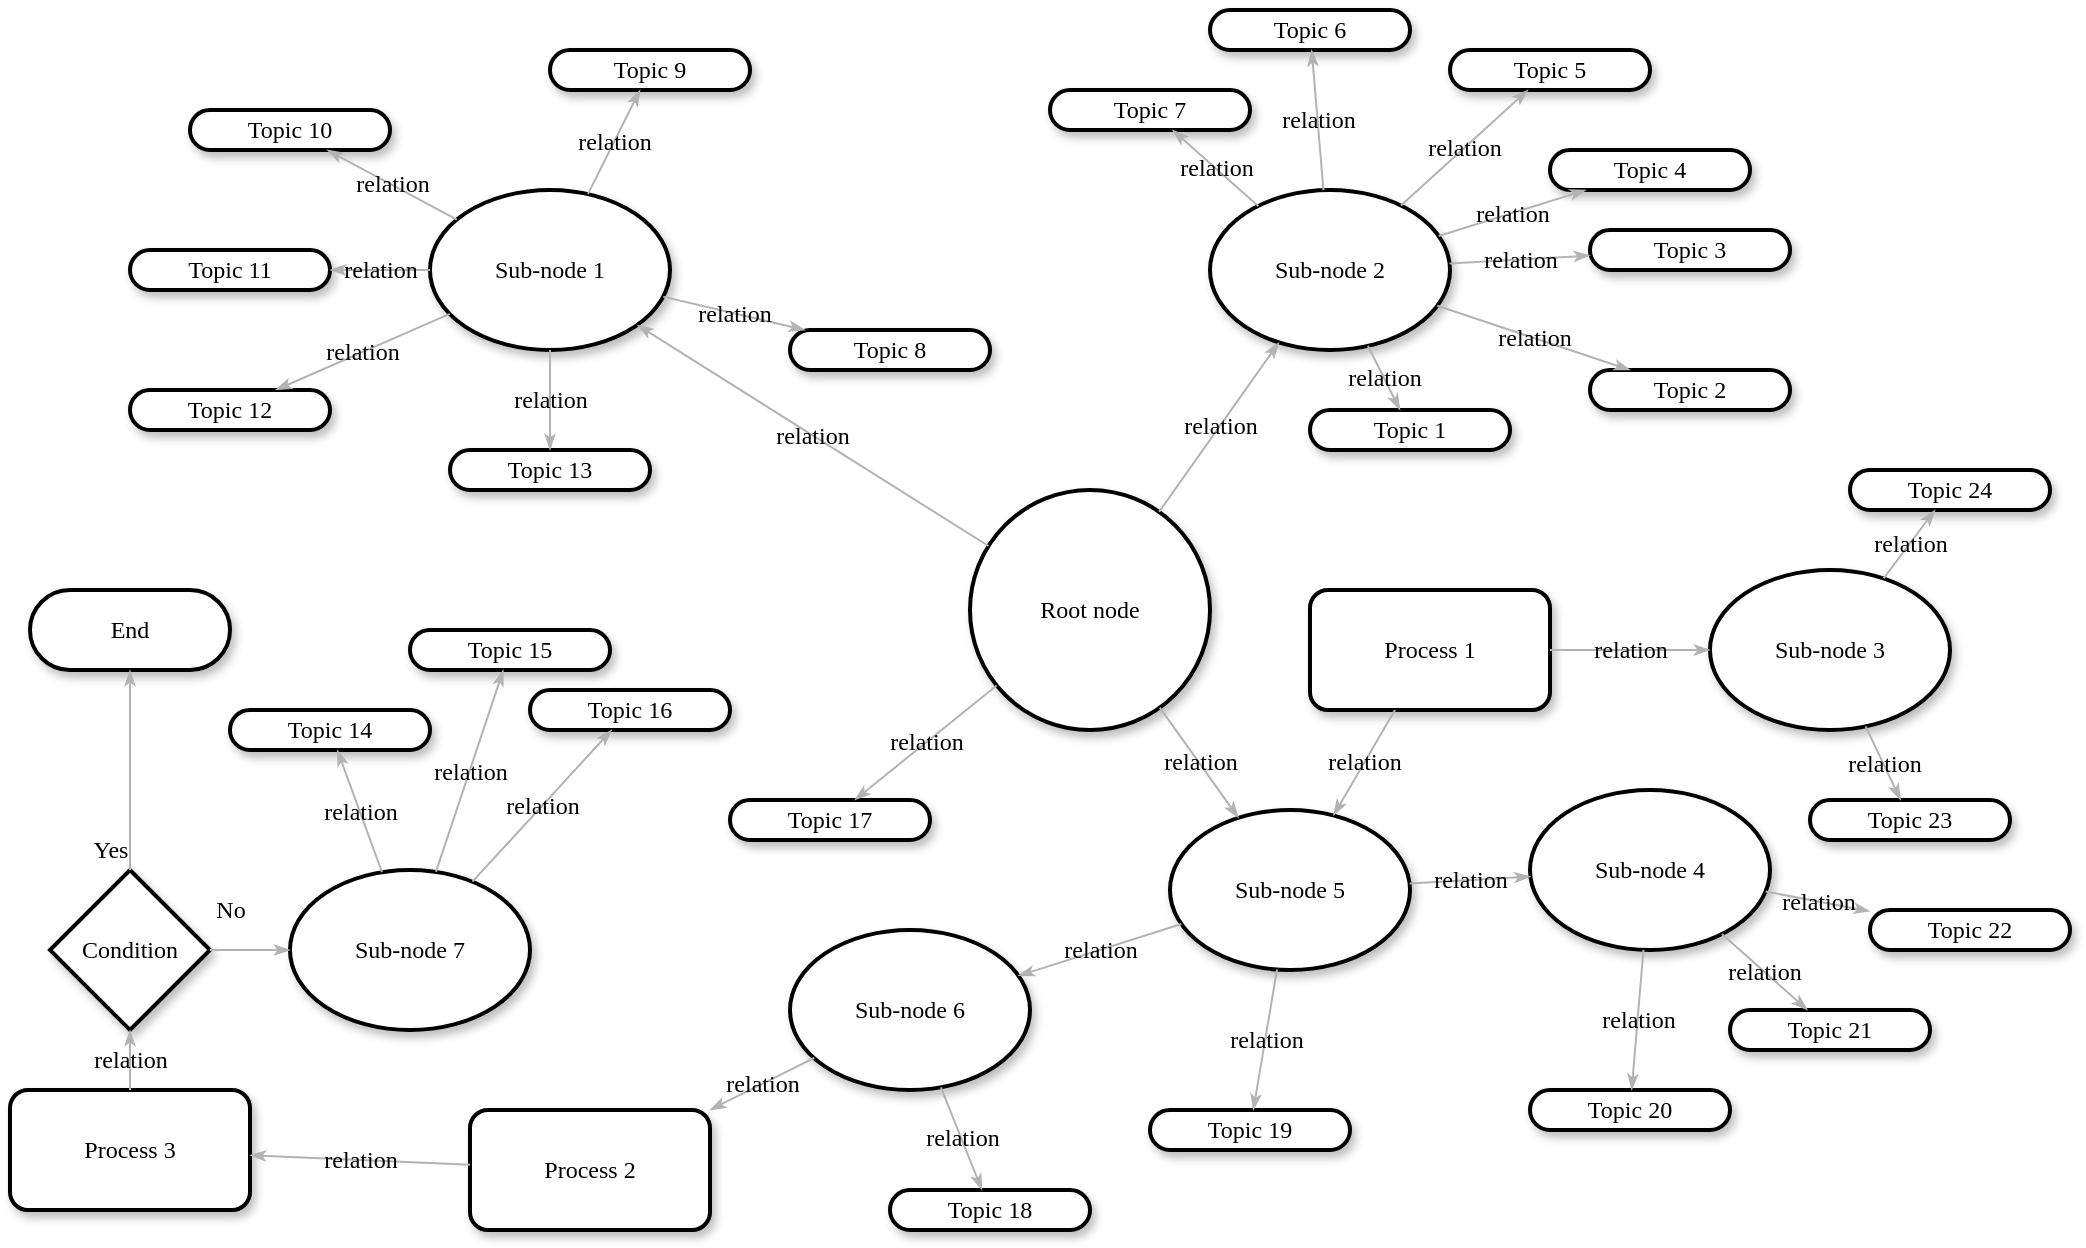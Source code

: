 <mxfile version="12.9.10" type="github"><diagram name="Page-1" id="ad52d381-51e7-2e0d-a935-2d0ddd2fd229"><mxGraphModel dx="1173" dy="583" grid="1" gridSize="10" guides="1" tooltips="1" connect="1" arrows="1" fold="1" page="1" pageScale="1" pageWidth="1100" pageHeight="850" background="#ffffff" math="0" shadow="0"><root><mxCell id="0"/><mxCell id="1" parent="0"/><mxCell id="2c924340bb9dbf6c-1" value="&lt;span&gt;Topic 10&lt;/span&gt;" style="whiteSpace=wrap;html=1;rounded=1;shadow=1;comic=0;labelBackgroundColor=none;strokeWidth=2;fontFamily=Verdana;fontSize=12;align=center;arcSize=50;" parent="1" vertex="1"><mxGeometry x="140" y="70" width="100" height="20" as="geometry"/></mxCell><mxCell id="2c924340bb9dbf6c-2" value="Sub-node 1" style="ellipse;whiteSpace=wrap;html=1;rounded=1;shadow=1;comic=0;labelBackgroundColor=none;strokeWidth=2;fontFamily=Verdana;fontSize=12;align=center;" parent="1" vertex="1"><mxGeometry x="260" y="110" width="120" height="80" as="geometry"/></mxCell><mxCell id="2c924340bb9dbf6c-3" value="&lt;span&gt;Sub-node 2&lt;/span&gt;" style="ellipse;whiteSpace=wrap;html=1;rounded=1;shadow=1;comic=0;labelBackgroundColor=none;strokeWidth=2;fontFamily=Verdana;fontSize=12;align=center;" parent="1" vertex="1"><mxGeometry x="650" y="110" width="120" height="80" as="geometry"/></mxCell><mxCell id="2c924340bb9dbf6c-4" value="Root node" style="ellipse;whiteSpace=wrap;html=1;rounded=1;shadow=1;comic=0;labelBackgroundColor=none;strokeWidth=2;fontFamily=Verdana;fontSize=12;align=center;" parent="1" vertex="1"><mxGeometry x="530" y="260" width="120" height="120" as="geometry"/></mxCell><mxCell id="2c924340bb9dbf6c-5" value="&lt;span&gt;Sub-node 5&lt;/span&gt;" style="ellipse;whiteSpace=wrap;html=1;rounded=1;shadow=1;comic=0;labelBackgroundColor=none;strokeWidth=2;fontFamily=Verdana;fontSize=12;align=center;" parent="1" vertex="1"><mxGeometry x="630" y="420" width="120" height="80" as="geometry"/></mxCell><mxCell id="2c924340bb9dbf6c-6" value="&lt;span&gt;Sub-node 4&lt;/span&gt;" style="ellipse;whiteSpace=wrap;html=1;rounded=1;shadow=1;comic=0;labelBackgroundColor=none;strokeWidth=2;fontFamily=Verdana;fontSize=12;align=center;" parent="1" vertex="1"><mxGeometry x="810" y="410" width="120" height="80" as="geometry"/></mxCell><mxCell id="2c924340bb9dbf6c-7" value="&lt;span&gt;Sub-node 6&lt;/span&gt;" style="ellipse;whiteSpace=wrap;html=1;rounded=1;shadow=1;comic=0;labelBackgroundColor=none;strokeWidth=2;fontFamily=Verdana;fontSize=12;align=center;" parent="1" vertex="1"><mxGeometry x="440" y="480" width="120" height="80" as="geometry"/></mxCell><mxCell id="2c924340bb9dbf6c-8" value="&lt;span&gt;Topic 11&lt;/span&gt;" style="whiteSpace=wrap;html=1;rounded=1;shadow=1;comic=0;labelBackgroundColor=none;strokeWidth=2;fontFamily=Verdana;fontSize=12;align=center;arcSize=50;" parent="1" vertex="1"><mxGeometry x="110" y="140" width="100" height="20" as="geometry"/></mxCell><mxCell id="2c924340bb9dbf6c-9" value="&lt;span&gt;Topic 12&lt;/span&gt;" style="whiteSpace=wrap;html=1;rounded=1;shadow=1;comic=0;labelBackgroundColor=none;strokeWidth=2;fontFamily=Verdana;fontSize=12;align=center;arcSize=50;" parent="1" vertex="1"><mxGeometry x="110" y="210" width="100" height="20" as="geometry"/></mxCell><mxCell id="2c924340bb9dbf6c-10" value="&lt;span&gt;Topic 9&lt;/span&gt;" style="whiteSpace=wrap;html=1;rounded=1;shadow=1;comic=0;labelBackgroundColor=none;strokeWidth=2;fontFamily=Verdana;fontSize=12;align=center;arcSize=50;" parent="1" vertex="1"><mxGeometry x="320" y="40" width="100" height="20" as="geometry"/></mxCell><mxCell id="2c924340bb9dbf6c-11" value="&lt;span&gt;Topic 7&lt;/span&gt;" style="whiteSpace=wrap;html=1;rounded=1;shadow=1;comic=0;labelBackgroundColor=none;strokeWidth=2;fontFamily=Verdana;fontSize=12;align=center;arcSize=50;" parent="1" vertex="1"><mxGeometry x="570" y="60" width="100" height="20" as="geometry"/></mxCell><mxCell id="2c924340bb9dbf6c-12" value="&lt;span&gt;Topic 21&lt;/span&gt;" style="whiteSpace=wrap;html=1;rounded=1;shadow=1;comic=0;labelBackgroundColor=none;strokeWidth=2;fontFamily=Verdana;fontSize=12;align=center;arcSize=50;" parent="1" vertex="1"><mxGeometry x="910" y="520" width="100" height="20" as="geometry"/></mxCell><mxCell id="2c924340bb9dbf6c-13" value="&lt;span&gt;Topic 22&lt;/span&gt;" style="whiteSpace=wrap;html=1;rounded=1;shadow=1;comic=0;labelBackgroundColor=none;strokeWidth=2;fontFamily=Verdana;fontSize=12;align=center;arcSize=50;" parent="1" vertex="1"><mxGeometry x="980" y="470" width="100" height="20" as="geometry"/></mxCell><mxCell id="2c924340bb9dbf6c-14" value="&lt;span&gt;Topic 6&lt;/span&gt;" style="whiteSpace=wrap;html=1;rounded=1;shadow=1;comic=0;labelBackgroundColor=none;strokeWidth=2;fontFamily=Verdana;fontSize=12;align=center;arcSize=50;" parent="1" vertex="1"><mxGeometry x="650" y="20" width="100" height="20" as="geometry"/></mxCell><mxCell id="2c924340bb9dbf6c-15" value="&lt;span&gt;Topic 5&lt;/span&gt;" style="whiteSpace=wrap;html=1;rounded=1;shadow=1;comic=0;labelBackgroundColor=none;strokeWidth=2;fontFamily=Verdana;fontSize=12;align=center;arcSize=50;" parent="1" vertex="1"><mxGeometry x="770" y="40" width="100" height="20" as="geometry"/></mxCell><mxCell id="2c924340bb9dbf6c-16" value="&lt;span&gt;Topic 4&lt;/span&gt;" style="whiteSpace=wrap;html=1;rounded=1;shadow=1;comic=0;labelBackgroundColor=none;strokeWidth=2;fontFamily=Verdana;fontSize=12;align=center;arcSize=50;" parent="1" vertex="1"><mxGeometry x="820" y="90" width="100" height="20" as="geometry"/></mxCell><mxCell id="2c924340bb9dbf6c-17" value="&lt;span&gt;Topic 3&lt;/span&gt;" style="whiteSpace=wrap;html=1;rounded=1;shadow=1;comic=0;labelBackgroundColor=none;strokeWidth=2;fontFamily=Verdana;fontSize=12;align=center;arcSize=50;" parent="1" vertex="1"><mxGeometry x="840" y="130" width="100" height="20" as="geometry"/></mxCell><mxCell id="2c924340bb9dbf6c-18" value="&lt;span&gt;Topic 2&lt;/span&gt;" style="whiteSpace=wrap;html=1;rounded=1;shadow=1;comic=0;labelBackgroundColor=none;strokeWidth=2;fontFamily=Verdana;fontSize=12;align=center;arcSize=50;" parent="1" vertex="1"><mxGeometry x="840" y="200" width="100" height="20" as="geometry"/></mxCell><mxCell id="2c924340bb9dbf6c-19" value="Topic 1" style="whiteSpace=wrap;html=1;rounded=1;shadow=1;comic=0;labelBackgroundColor=none;strokeWidth=2;fontFamily=Verdana;fontSize=12;align=center;arcSize=50;" parent="1" vertex="1"><mxGeometry x="700" y="220" width="100" height="20" as="geometry"/></mxCell><mxCell id="2c924340bb9dbf6c-22" value="&lt;span&gt;Topic 20&lt;/span&gt;" style="whiteSpace=wrap;html=1;rounded=1;shadow=1;comic=0;labelBackgroundColor=none;strokeWidth=2;fontFamily=Verdana;fontSize=12;align=center;arcSize=50;" parent="1" vertex="1"><mxGeometry x="810" y="560" width="100" height="20" as="geometry"/></mxCell><mxCell id="2c924340bb9dbf6c-23" value="End" style="whiteSpace=wrap;html=1;rounded=1;shadow=1;comic=0;labelBackgroundColor=none;strokeWidth=2;fontFamily=Verdana;fontSize=12;align=center;arcSize=50;" parent="1" vertex="1"><mxGeometry x="60" y="310" width="100" height="40" as="geometry"/></mxCell><mxCell id="2c924340bb9dbf6c-24" value="Condition" style="rhombus;whiteSpace=wrap;html=1;rounded=0;shadow=1;comic=0;labelBackgroundColor=none;strokeWidth=2;fontFamily=Verdana;fontSize=12;align=center;" parent="1" vertex="1"><mxGeometry x="70" y="450" width="80" height="80" as="geometry"/></mxCell><mxCell id="2c924340bb9dbf6c-25" value="&lt;span&gt;Process 3&lt;/span&gt;" style="rounded=1;whiteSpace=wrap;html=1;shadow=1;comic=0;labelBackgroundColor=none;strokeWidth=2;fontFamily=Verdana;fontSize=12;align=center;" parent="1" vertex="1"><mxGeometry x="50" y="560" width="120" height="60" as="geometry"/></mxCell><mxCell id="2c924340bb9dbf6c-26" value="Process 2" style="rounded=1;whiteSpace=wrap;html=1;shadow=1;comic=0;labelBackgroundColor=none;strokeWidth=2;fontFamily=Verdana;fontSize=12;align=center;" parent="1" vertex="1"><mxGeometry x="280" y="570" width="120" height="60" as="geometry"/></mxCell><mxCell id="2c924340bb9dbf6c-27" value="relation" style="edgeStyle=none;rounded=1;html=1;labelBackgroundColor=none;startArrow=none;startFill=0;startSize=5;endArrow=classicThin;endFill=1;endSize=5;jettySize=auto;orthogonalLoop=1;strokeColor=#B3B3B3;strokeWidth=1;fontFamily=Verdana;fontSize=12" parent="1" source="2c924340bb9dbf6c-2" target="2c924340bb9dbf6c-10" edge="1"><mxGeometry relative="1" as="geometry"/></mxCell><mxCell id="2c924340bb9dbf6c-28" value="relation" style="edgeStyle=none;rounded=1;html=1;labelBackgroundColor=none;startArrow=none;startFill=0;startSize=5;endArrow=classicThin;endFill=1;endSize=5;jettySize=auto;orthogonalLoop=1;strokeColor=#B3B3B3;strokeWidth=1;fontFamily=Verdana;fontSize=12" parent="1" source="2c924340bb9dbf6c-2" target="2c924340bb9dbf6c-1" edge="1"><mxGeometry relative="1" as="geometry"/></mxCell><mxCell id="2c924340bb9dbf6c-29" value="relation" style="edgeStyle=none;rounded=1;html=1;labelBackgroundColor=none;startArrow=none;startFill=0;startSize=5;endArrow=classicThin;endFill=1;endSize=5;jettySize=auto;orthogonalLoop=1;strokeColor=#B3B3B3;strokeWidth=1;fontFamily=Verdana;fontSize=12" parent="1" source="2c924340bb9dbf6c-2" target="2c924340bb9dbf6c-8" edge="1"><mxGeometry relative="1" as="geometry"/></mxCell><mxCell id="2c924340bb9dbf6c-30" value="relation" style="edgeStyle=none;rounded=1;html=1;labelBackgroundColor=none;startArrow=none;startFill=0;startSize=5;endArrow=classicThin;endFill=1;endSize=5;jettySize=auto;orthogonalLoop=1;strokeColor=#B3B3B3;strokeWidth=1;fontFamily=Verdana;fontSize=12" parent="1" source="2c924340bb9dbf6c-2" target="2c924340bb9dbf6c-9" edge="1"><mxGeometry relative="1" as="geometry"/></mxCell><mxCell id="2c924340bb9dbf6c-31" value="relation" style="edgeStyle=none;rounded=1;html=1;labelBackgroundColor=none;startArrow=none;startFill=0;startSize=5;endArrow=classicThin;endFill=1;endSize=5;jettySize=auto;orthogonalLoop=1;strokeColor=#B3B3B3;strokeWidth=1;fontFamily=Verdana;fontSize=12" parent="1" source="2c924340bb9dbf6c-4" target="2c924340bb9dbf6c-2" edge="1"><mxGeometry relative="1" as="geometry"/></mxCell><mxCell id="2c924340bb9dbf6c-32" value="relation" style="edgeStyle=none;rounded=1;html=1;labelBackgroundColor=none;startArrow=none;startFill=0;startSize=5;endArrow=classicThin;endFill=1;endSize=5;jettySize=auto;orthogonalLoop=1;strokeColor=#B3B3B3;strokeWidth=1;fontFamily=Verdana;fontSize=12" parent="1" source="2c924340bb9dbf6c-4" target="2c924340bb9dbf6c-3" edge="1"><mxGeometry relative="1" as="geometry"/></mxCell><mxCell id="2c924340bb9dbf6c-33" value="relation" style="edgeStyle=none;rounded=1;html=1;labelBackgroundColor=none;startArrow=none;startFill=0;startSize=5;endArrow=classicThin;endFill=1;endSize=5;jettySize=auto;orthogonalLoop=1;strokeColor=#B3B3B3;strokeWidth=1;fontFamily=Verdana;fontSize=12" parent="1" source="2c924340bb9dbf6c-4" target="2c924340bb9dbf6c-5" edge="1"><mxGeometry relative="1" as="geometry"/></mxCell><mxCell id="2c924340bb9dbf6c-35" value="relation" style="edgeStyle=none;rounded=1;html=1;labelBackgroundColor=none;startArrow=none;startFill=0;startSize=5;endArrow=classicThin;endFill=1;endSize=5;jettySize=auto;orthogonalLoop=1;strokeColor=#B3B3B3;strokeWidth=1;fontFamily=Verdana;fontSize=12" parent="1" source="2c924340bb9dbf6c-5" target="2c924340bb9dbf6c-7" edge="1"><mxGeometry relative="1" as="geometry"/></mxCell><mxCell id="2c924340bb9dbf6c-36" value="relation" style="edgeStyle=none;rounded=1;html=1;labelBackgroundColor=none;startArrow=none;startFill=0;startSize=5;endArrow=classicThin;endFill=1;endSize=5;jettySize=auto;orthogonalLoop=1;strokeColor=#B3B3B3;strokeWidth=1;fontFamily=Verdana;fontSize=12" parent="1" source="2c924340bb9dbf6c-5" target="2c924340bb9dbf6c-6" edge="1"><mxGeometry relative="1" as="geometry"/></mxCell><mxCell id="2c924340bb9dbf6c-37" value="relation" style="edgeStyle=none;rounded=1;html=1;labelBackgroundColor=none;startArrow=none;startFill=0;startSize=5;endArrow=classicThin;endFill=1;endSize=5;jettySize=auto;orthogonalLoop=1;strokeColor=#B3B3B3;strokeWidth=1;fontFamily=Verdana;fontSize=12" parent="1" source="2c924340bb9dbf6c-6" target="2c924340bb9dbf6c-13" edge="1"><mxGeometry relative="1" as="geometry"/></mxCell><mxCell id="2c924340bb9dbf6c-38" value="relation" style="edgeStyle=none;rounded=1;html=1;labelBackgroundColor=none;startArrow=none;startFill=0;startSize=5;endArrow=classicThin;endFill=1;endSize=5;jettySize=auto;orthogonalLoop=1;strokeColor=#B3B3B3;strokeWidth=1;fontFamily=Verdana;fontSize=12" parent="1" source="2c924340bb9dbf6c-6" target="2c924340bb9dbf6c-12" edge="1"><mxGeometry relative="1" as="geometry"/></mxCell><mxCell id="2c924340bb9dbf6c-39" value="relation" style="edgeStyle=none;rounded=1;html=1;labelBackgroundColor=none;startArrow=none;startFill=0;startSize=5;endArrow=classicThin;endFill=1;endSize=5;jettySize=auto;orthogonalLoop=1;strokeColor=#B3B3B3;strokeWidth=1;fontFamily=Verdana;fontSize=12" parent="1" source="2c924340bb9dbf6c-6" target="2c924340bb9dbf6c-22" edge="1"><mxGeometry relative="1" as="geometry"/></mxCell><mxCell id="2c924340bb9dbf6c-40" value="relation" style="edgeStyle=none;rounded=1;html=1;labelBackgroundColor=none;startArrow=none;startFill=0;startSize=5;endArrow=classicThin;endFill=1;endSize=5;jettySize=auto;orthogonalLoop=1;strokeColor=#B3B3B3;strokeWidth=1;fontFamily=Verdana;fontSize=12" parent="1" source="2c924340bb9dbf6c-3" target="2c924340bb9dbf6c-19" edge="1"><mxGeometry relative="1" as="geometry"/></mxCell><mxCell id="2c924340bb9dbf6c-41" value="relation" style="edgeStyle=none;rounded=1;html=1;labelBackgroundColor=none;startArrow=none;startFill=0;startSize=5;endArrow=classicThin;endFill=1;endSize=5;jettySize=auto;orthogonalLoop=1;strokeColor=#B3B3B3;strokeWidth=1;fontFamily=Verdana;fontSize=12" parent="1" source="2c924340bb9dbf6c-3" target="2c924340bb9dbf6c-18" edge="1"><mxGeometry relative="1" as="geometry"/></mxCell><mxCell id="2c924340bb9dbf6c-42" value="relation" style="edgeStyle=none;rounded=1;html=1;labelBackgroundColor=none;startArrow=none;startFill=0;startSize=5;endArrow=classicThin;endFill=1;endSize=5;jettySize=auto;orthogonalLoop=1;strokeColor=#B3B3B3;strokeWidth=1;fontFamily=Verdana;fontSize=12" parent="1" source="2c924340bb9dbf6c-3" target="2c924340bb9dbf6c-17" edge="1"><mxGeometry relative="1" as="geometry"/></mxCell><mxCell id="2c924340bb9dbf6c-43" value="relation" style="edgeStyle=none;rounded=1;html=1;labelBackgroundColor=none;startArrow=none;startFill=0;startSize=5;endArrow=classicThin;endFill=1;endSize=5;jettySize=auto;orthogonalLoop=1;strokeColor=#B3B3B3;strokeWidth=1;fontFamily=Verdana;fontSize=12" parent="1" source="2c924340bb9dbf6c-3" target="2c924340bb9dbf6c-16" edge="1"><mxGeometry relative="1" as="geometry"/></mxCell><mxCell id="2c924340bb9dbf6c-44" value="relation" style="edgeStyle=none;rounded=1;html=1;labelBackgroundColor=none;startArrow=none;startFill=0;startSize=5;endArrow=classicThin;endFill=1;endSize=5;jettySize=auto;orthogonalLoop=1;strokeColor=#B3B3B3;strokeWidth=1;fontFamily=Verdana;fontSize=12" parent="1" source="2c924340bb9dbf6c-3" target="2c924340bb9dbf6c-15" edge="1"><mxGeometry relative="1" as="geometry"/></mxCell><mxCell id="2c924340bb9dbf6c-45" value="relation" style="edgeStyle=none;rounded=1;html=1;labelBackgroundColor=none;startArrow=none;startFill=0;startSize=5;endArrow=classicThin;endFill=1;endSize=5;jettySize=auto;orthogonalLoop=1;strokeColor=#B3B3B3;strokeWidth=1;fontFamily=Verdana;fontSize=12" parent="1" source="2c924340bb9dbf6c-3" target="2c924340bb9dbf6c-14" edge="1"><mxGeometry relative="1" as="geometry"/></mxCell><mxCell id="2c924340bb9dbf6c-46" value="relation" style="edgeStyle=none;rounded=1;html=1;labelBackgroundColor=none;startArrow=none;startFill=0;startSize=5;endArrow=classicThin;endFill=1;endSize=5;jettySize=auto;orthogonalLoop=1;strokeColor=#B3B3B3;strokeWidth=1;fontFamily=Verdana;fontSize=12" parent="1" source="2c924340bb9dbf6c-3" target="2c924340bb9dbf6c-11" edge="1"><mxGeometry relative="1" as="geometry"/></mxCell><mxCell id="2c924340bb9dbf6c-47" value="relation" style="edgeStyle=none;rounded=1;html=1;labelBackgroundColor=none;startArrow=none;startFill=0;startSize=5;endArrow=classicThin;endFill=1;endSize=5;jettySize=auto;orthogonalLoop=1;strokeColor=#B3B3B3;strokeWidth=1;fontFamily=Verdana;fontSize=12" parent="1" source="2c924340bb9dbf6c-7" target="2c924340bb9dbf6c-26" edge="1"><mxGeometry relative="1" as="geometry"/></mxCell><mxCell id="2c924340bb9dbf6c-48" value="relation" style="edgeStyle=none;rounded=1;html=1;labelBackgroundColor=none;startArrow=none;startFill=0;startSize=5;endArrow=classicThin;endFill=1;endSize=5;jettySize=auto;orthogonalLoop=1;strokeColor=#B3B3B3;strokeWidth=1;fontFamily=Verdana;fontSize=12" parent="1" source="2c924340bb9dbf6c-26" target="2c924340bb9dbf6c-25" edge="1"><mxGeometry relative="1" as="geometry"/></mxCell><mxCell id="2c924340bb9dbf6c-49" value="relation" style="edgeStyle=none;rounded=1;html=1;labelBackgroundColor=none;startArrow=none;startFill=0;startSize=5;endArrow=classicThin;endFill=1;endSize=5;jettySize=auto;orthogonalLoop=1;strokeColor=#B3B3B3;strokeWidth=1;fontFamily=Verdana;fontSize=12" parent="1" source="2c924340bb9dbf6c-25" target="2c924340bb9dbf6c-24" edge="1"><mxGeometry relative="1" as="geometry"/></mxCell><mxCell id="2c924340bb9dbf6c-50" value="Yes" style="edgeStyle=none;rounded=1;html=1;labelBackgroundColor=none;startArrow=none;startFill=0;startSize=5;endArrow=classicThin;endFill=1;endSize=5;jettySize=auto;orthogonalLoop=1;strokeColor=#B3B3B3;strokeWidth=1;fontFamily=Verdana;fontSize=12" parent="1" source="2c924340bb9dbf6c-24" target="2c924340bb9dbf6c-23" edge="1"><mxGeometry x="-0.793" y="10" relative="1" as="geometry"><mxPoint as="offset"/></mxGeometry></mxCell><mxCell id="2c924340bb9dbf6c-51" value="Process 1" style="rounded=1;whiteSpace=wrap;html=1;shadow=1;comic=0;labelBackgroundColor=none;strokeWidth=2;fontFamily=Verdana;fontSize=12;align=center;" parent="1" vertex="1"><mxGeometry x="700" y="310" width="120" height="60" as="geometry"/></mxCell><mxCell id="2c924340bb9dbf6c-52" value="&lt;span&gt;Sub-node 3&lt;/span&gt;" style="ellipse;whiteSpace=wrap;html=1;rounded=1;shadow=1;comic=0;labelBackgroundColor=none;strokeWidth=2;fontFamily=Verdana;fontSize=12;align=center;" parent="1" vertex="1"><mxGeometry x="900" y="300" width="120" height="80" as="geometry"/></mxCell><mxCell id="2c924340bb9dbf6c-53" value="&lt;span&gt;Topic 24&lt;/span&gt;" style="whiteSpace=wrap;html=1;rounded=1;shadow=1;comic=0;labelBackgroundColor=none;strokeWidth=2;fontFamily=Verdana;fontSize=12;align=center;arcSize=50;" parent="1" vertex="1"><mxGeometry x="970" y="250" width="100" height="20" as="geometry"/></mxCell><mxCell id="2c924340bb9dbf6c-54" value="&lt;span&gt;Topic 23&lt;/span&gt;" style="whiteSpace=wrap;html=1;rounded=1;shadow=1;comic=0;labelBackgroundColor=none;strokeWidth=2;fontFamily=Verdana;fontSize=12;align=center;arcSize=50;" parent="1" vertex="1"><mxGeometry x="950" y="415" width="100" height="20" as="geometry"/></mxCell><mxCell id="2c924340bb9dbf6c-55" value="&lt;span&gt;Topic 8&lt;/span&gt;" style="whiteSpace=wrap;html=1;rounded=1;shadow=1;comic=0;labelBackgroundColor=none;strokeWidth=2;fontFamily=Verdana;fontSize=12;align=center;arcSize=50;" parent="1" vertex="1"><mxGeometry x="440" y="180" width="100" height="20" as="geometry"/></mxCell><mxCell id="2c924340bb9dbf6c-56" value="&lt;span&gt;Topic 13&lt;/span&gt;" style="whiteSpace=wrap;html=1;rounded=1;shadow=1;comic=0;labelBackgroundColor=none;strokeWidth=2;fontFamily=Verdana;fontSize=12;align=center;arcSize=50;" parent="1" vertex="1"><mxGeometry x="270" y="240" width="100" height="20" as="geometry"/></mxCell><mxCell id="2c924340bb9dbf6c-58" value="&lt;span&gt;Topic 19&lt;/span&gt;" style="whiteSpace=wrap;html=1;rounded=1;shadow=1;comic=0;labelBackgroundColor=none;strokeWidth=2;fontFamily=Verdana;fontSize=12;align=center;arcSize=50;" parent="1" vertex="1"><mxGeometry x="620" y="570" width="100" height="20" as="geometry"/></mxCell><mxCell id="2c924340bb9dbf6c-59" value="&lt;span&gt;Topic 18&lt;/span&gt;" style="whiteSpace=wrap;html=1;rounded=1;shadow=1;comic=0;labelBackgroundColor=none;strokeWidth=2;fontFamily=Verdana;fontSize=12;align=center;arcSize=50;" parent="1" vertex="1"><mxGeometry x="490" y="610" width="100" height="20" as="geometry"/></mxCell><mxCell id="2c924340bb9dbf6c-60" value="&lt;span&gt;Topic 17&lt;/span&gt;" style="whiteSpace=wrap;html=1;rounded=1;shadow=1;comic=0;labelBackgroundColor=none;strokeWidth=2;fontFamily=Verdana;fontSize=12;align=center;arcSize=50;" parent="1" vertex="1"><mxGeometry x="410" y="415" width="100" height="20" as="geometry"/></mxCell><mxCell id="2c924340bb9dbf6c-61" value="relation" style="edgeStyle=none;rounded=1;html=1;labelBackgroundColor=none;startArrow=none;startFill=0;startSize=5;endArrow=classicThin;endFill=1;endSize=5;jettySize=auto;orthogonalLoop=1;strokeColor=#B3B3B3;strokeWidth=1;fontFamily=Verdana;fontSize=12" parent="1" source="2c924340bb9dbf6c-2" target="2c924340bb9dbf6c-55" edge="1"><mxGeometry relative="1" as="geometry"/></mxCell><mxCell id="2c924340bb9dbf6c-62" value="relation" style="edgeStyle=none;rounded=1;html=1;labelBackgroundColor=none;startArrow=none;startFill=0;startSize=5;endArrow=classicThin;endFill=1;endSize=5;jettySize=auto;orthogonalLoop=1;strokeColor=#B3B3B3;strokeWidth=1;fontFamily=Verdana;fontSize=12" parent="1" source="2c924340bb9dbf6c-2" target="2c924340bb9dbf6c-56" edge="1"><mxGeometry relative="1" as="geometry"/></mxCell><mxCell id="2c924340bb9dbf6c-63" value="relation" style="edgeStyle=none;rounded=1;html=1;labelBackgroundColor=none;startArrow=none;startFill=0;startSize=5;endArrow=classicThin;endFill=1;endSize=5;jettySize=auto;orthogonalLoop=1;strokeColor=#B3B3B3;strokeWidth=1;fontFamily=Verdana;fontSize=12" parent="1" source="2c924340bb9dbf6c-52" target="2c924340bb9dbf6c-53" edge="1"><mxGeometry relative="1" as="geometry"/></mxCell><mxCell id="2c924340bb9dbf6c-64" value="relation" style="edgeStyle=none;rounded=1;html=1;labelBackgroundColor=none;startArrow=none;startFill=0;startSize=5;endArrow=classicThin;endFill=1;endSize=5;jettySize=auto;orthogonalLoop=1;strokeColor=#B3B3B3;strokeWidth=1;fontFamily=Verdana;fontSize=12" parent="1" source="2c924340bb9dbf6c-52" target="2c924340bb9dbf6c-54" edge="1"><mxGeometry relative="1" as="geometry"/></mxCell><mxCell id="2c924340bb9dbf6c-65" value="relation" style="edgeStyle=none;rounded=1;html=1;labelBackgroundColor=none;startArrow=none;startFill=0;startSize=5;endArrow=classicThin;endFill=1;endSize=5;jettySize=auto;orthogonalLoop=1;strokeColor=#B3B3B3;strokeWidth=1;fontFamily=Verdana;fontSize=12" parent="1" source="2c924340bb9dbf6c-51" target="2c924340bb9dbf6c-52" edge="1"><mxGeometry relative="1" as="geometry"/></mxCell><mxCell id="2c924340bb9dbf6c-66" value="relation" style="edgeStyle=none;rounded=1;html=1;labelBackgroundColor=none;startArrow=none;startFill=0;startSize=5;endArrow=classicThin;endFill=1;endSize=5;jettySize=auto;orthogonalLoop=1;strokeColor=#B3B3B3;strokeWidth=1;fontFamily=Verdana;fontSize=12" parent="1" source="2c924340bb9dbf6c-51" target="2c924340bb9dbf6c-5" edge="1"><mxGeometry relative="1" as="geometry"/></mxCell><mxCell id="2c924340bb9dbf6c-67" value="&lt;span&gt;Sub-node 7&lt;/span&gt;" style="ellipse;whiteSpace=wrap;html=1;rounded=1;shadow=1;comic=0;labelBackgroundColor=none;strokeWidth=2;fontFamily=Verdana;fontSize=12;align=center;" parent="1" vertex="1"><mxGeometry x="190" y="450" width="120" height="80" as="geometry"/></mxCell><mxCell id="2c924340bb9dbf6c-68" value="&lt;span&gt;Topic 16&lt;/span&gt;" style="whiteSpace=wrap;html=1;rounded=1;shadow=1;comic=0;labelBackgroundColor=none;strokeWidth=2;fontFamily=Verdana;fontSize=12;align=center;arcSize=50;" parent="1" vertex="1"><mxGeometry x="310" y="360" width="100" height="20" as="geometry"/></mxCell><mxCell id="2c924340bb9dbf6c-69" value="&lt;span&gt;Topic 15&lt;/span&gt;" style="whiteSpace=wrap;html=1;rounded=1;shadow=1;comic=0;labelBackgroundColor=none;strokeWidth=2;fontFamily=Verdana;fontSize=12;align=center;arcSize=50;" parent="1" vertex="1"><mxGeometry x="250" y="330" width="100" height="20" as="geometry"/></mxCell><mxCell id="2c924340bb9dbf6c-70" value="&lt;span&gt;Topic 14&lt;/span&gt;" style="whiteSpace=wrap;html=1;rounded=1;shadow=1;comic=0;labelBackgroundColor=none;strokeWidth=2;fontFamily=Verdana;fontSize=12;align=center;arcSize=50;" parent="1" vertex="1"><mxGeometry x="160" y="370" width="100" height="20" as="geometry"/></mxCell><mxCell id="2c924340bb9dbf6c-72" value="relation" style="edgeStyle=none;rounded=1;html=1;labelBackgroundColor=none;startArrow=none;startFill=0;startSize=5;endArrow=classicThin;endFill=1;endSize=5;jettySize=auto;orthogonalLoop=1;strokeColor=#B3B3B3;strokeWidth=1;fontFamily=Verdana;fontSize=12" parent="1" source="2c924340bb9dbf6c-67" target="2c924340bb9dbf6c-70" edge="1"><mxGeometry relative="1" as="geometry"/></mxCell><mxCell id="2c924340bb9dbf6c-73" value="relation" style="edgeStyle=none;rounded=1;html=1;labelBackgroundColor=none;startArrow=none;startFill=0;startSize=5;endArrow=classicThin;endFill=1;endSize=5;jettySize=auto;orthogonalLoop=1;strokeColor=#B3B3B3;strokeWidth=1;fontFamily=Verdana;fontSize=12" parent="1" source="2c924340bb9dbf6c-67" target="2c924340bb9dbf6c-69" edge="1"><mxGeometry relative="1" as="geometry"/></mxCell><mxCell id="2c924340bb9dbf6c-74" value="relation" style="edgeStyle=none;rounded=1;html=1;labelBackgroundColor=none;startArrow=none;startFill=0;startSize=5;endArrow=classicThin;endFill=1;endSize=5;jettySize=auto;orthogonalLoop=1;strokeColor=#B3B3B3;strokeWidth=1;fontFamily=Verdana;fontSize=12" parent="1" source="2c924340bb9dbf6c-67" target="2c924340bb9dbf6c-68" edge="1"><mxGeometry relative="1" as="geometry"/></mxCell><mxCell id="2c924340bb9dbf6c-75" value="No" style="edgeStyle=none;rounded=1;html=1;labelBackgroundColor=none;startArrow=none;startFill=0;startSize=5;endArrow=classicThin;endFill=1;endSize=5;jettySize=auto;orthogonalLoop=1;strokeColor=#B3B3B3;strokeWidth=1;fontFamily=Verdana;fontSize=12" parent="1" source="2c924340bb9dbf6c-24" target="2c924340bb9dbf6c-67" edge="1"><mxGeometry x="-0.504" y="20" relative="1" as="geometry"><mxPoint as="offset"/></mxGeometry></mxCell><mxCell id="2c924340bb9dbf6c-76" value="relation" style="edgeStyle=none;rounded=1;html=1;labelBackgroundColor=none;startArrow=none;startFill=0;startSize=5;endArrow=classicThin;endFill=1;endSize=5;jettySize=auto;orthogonalLoop=1;strokeColor=#B3B3B3;strokeWidth=1;fontFamily=Verdana;fontSize=12" parent="1" source="2c924340bb9dbf6c-4" target="2c924340bb9dbf6c-60" edge="1"><mxGeometry relative="1" as="geometry"/></mxCell><mxCell id="2c924340bb9dbf6c-77" value="relation" style="edgeStyle=none;rounded=1;html=1;labelBackgroundColor=none;startArrow=none;startFill=0;startSize=5;endArrow=classicThin;endFill=1;endSize=5;jettySize=auto;orthogonalLoop=1;strokeColor=#B3B3B3;strokeWidth=1;fontFamily=Verdana;fontSize=12" parent="1" source="2c924340bb9dbf6c-5" target="2c924340bb9dbf6c-58" edge="1"><mxGeometry relative="1" as="geometry"/></mxCell><mxCell id="2c924340bb9dbf6c-78" value="relation" style="edgeStyle=none;rounded=1;html=1;labelBackgroundColor=none;startArrow=none;startFill=0;startSize=5;endArrow=classicThin;endFill=1;endSize=5;jettySize=auto;orthogonalLoop=1;strokeColor=#B3B3B3;strokeWidth=1;fontFamily=Verdana;fontSize=12" parent="1" source="2c924340bb9dbf6c-7" target="2c924340bb9dbf6c-59" edge="1"><mxGeometry relative="1" as="geometry"/></mxCell></root></mxGraphModel></diagram></mxfile>